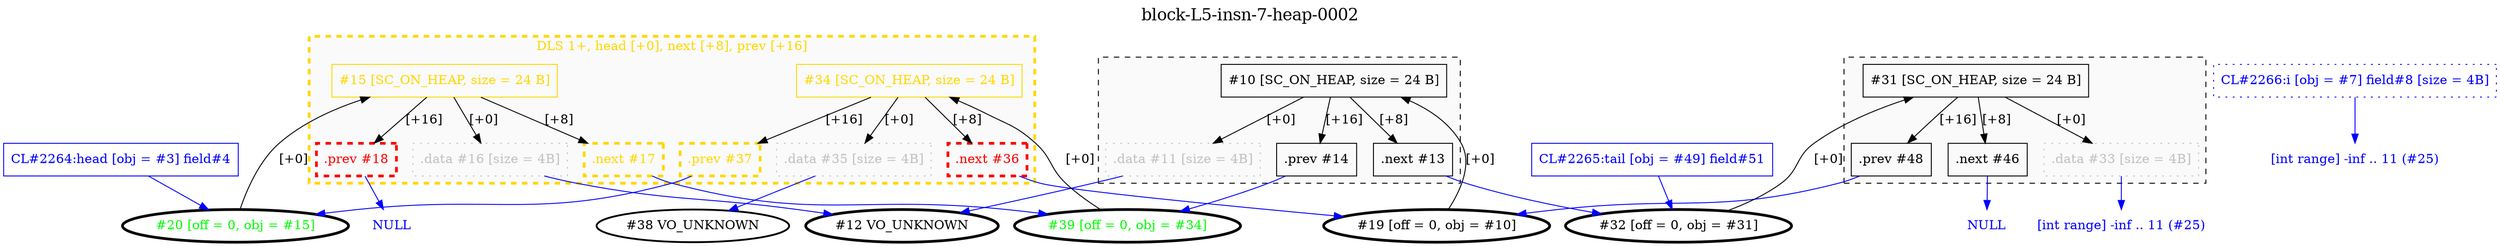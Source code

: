 digraph "block-L5-insn-7-heap-0002" {
	label=<<FONT POINT-SIZE="18">block-L5-insn-7-heap-0002</FONT>>;
	clusterrank=local;
	labelloc=t;
	"3" [shape=box, color=blue, fontcolor=blue, label="CL#2264:head [obj = #3] field#4"];
	"7" [shape=box, color=blue, fontcolor=blue, style=dotted, label="CL#2266:i [obj = #7] field#8 [size = 4B]"];
subgraph "cluster1" {
	rank=same;
	label="";
	color=black;
	fontcolor=black;
	bgcolor=gray98;
	style=dashed;
	penwidth=1.0;
	"10" [shape=box, color=black, fontcolor=black, label="#10 [SC_ON_HEAP, size = 24 B]"];
	"11" [shape=box, color=gray, fontcolor=gray, style=dotted, label=".data #11 [size = 4B]"];
	"10" -> "11" [color=black, fontcolor=black, label="[+0]"];
	"13" [shape=box, color=black, fontcolor=black, label=".next #13"];
	"10" -> "13" [color=black, fontcolor=black, label="[+8]"];
	"14" [shape=box, color=black, fontcolor=black, label=".prev #14"];
	"10" -> "14" [color=black, fontcolor=black, label="[+16]"];
}
subgraph "cluster2" {
	rank=same;
	label="";
	color=black;
	fontcolor=black;
	bgcolor=gray98;
	style=dashed;
	penwidth=1.0;
	"31" [shape=box, color=black, fontcolor=black, label="#31 [SC_ON_HEAP, size = 24 B]"];
	"33" [shape=box, color=gray, fontcolor=gray, style=dotted, label=".data #33 [size = 4B]"];
	"31" -> "33" [color=black, fontcolor=black, label="[+0]"];
	"46" [shape=box, color=black, fontcolor=black, label=".next #46"];
	"31" -> "46" [color=black, fontcolor=black, label="[+8]"];
	"48" [shape=box, color=black, fontcolor=black, label=".prev #48"];
	"31" -> "48" [color=black, fontcolor=black, label="[+16]"];
}
subgraph "cluster3" {
	rank=same;
	label="DLS 1+, head [+0], next [+8], prev [+16]";
	color=gold;
	fontcolor=gold;
	bgcolor=gray98;
	style=dashed;
	penwidth=3.0;
	"34" [shape=box, color=gold, fontcolor=gold, label="#34 [SC_ON_HEAP, size = 24 B]"];
	"35" [shape=box, color=gray, fontcolor=gray, style=dotted, label=".data #35 [size = 4B]"];
	"34" -> "35" [color=black, fontcolor=black, label="[+0]"];
	"36" [shape=box, color=red, fontcolor=red, penwidth=3.0, style=dashed, label=".next #36"];
	"34" -> "36" [color=black, fontcolor=black, label="[+8]"];
	"37" [shape=box, color=gold, fontcolor=gold, penwidth=3.0, style=dashed, label=".prev #37"];
	"34" -> "37" [color=black, fontcolor=black, label="[+16]"];
	"15" [shape=box, color=gold, fontcolor=gold, label="#15 [SC_ON_HEAP, size = 24 B]"];
	"16" [shape=box, color=gray, fontcolor=gray, style=dotted, label=".data #16 [size = 4B]"];
	"15" -> "16" [color=black, fontcolor=black, label="[+0]"];
	"17" [shape=box, color=gold, fontcolor=gold, penwidth=3.0, style=dashed, label=".next #17"];
	"15" -> "17" [color=black, fontcolor=black, label="[+8]"];
	"18" [shape=box, color=red, fontcolor=red, penwidth=3.0, style=dashed, label=".prev #18"];
	"15" -> "18" [color=black, fontcolor=black, label="[+16]"];
}
	"49" [shape=box, color=blue, fontcolor=blue, label="CL#2265:tail [obj = #49] field#51"];
	"12" [shape=ellipse, penwidth=3, fontcolor=black, label="#12 VO_UNKNOWN"];
	"19" [shape=ellipse, penwidth=3, fontcolor=black, label="#19 [off = 0, obj = #10]"];
	"19" -> "10" [color=black, fontcolor=black, label="[+0]"];
	"20" [shape=ellipse, penwidth=3, fontcolor=green, label="#20 [off = 0, obj = #15]"];
	"20" -> "15" [color=black, fontcolor=black, label="[+0]"];
	"32" [shape=ellipse, penwidth=3, fontcolor=black, label="#32 [off = 0, obj = #31]"];
	"32" -> "31" [color=black, fontcolor=black, label="[+0]"];
	"38" [shape=ellipse, penwidth=2, fontcolor=black, label="#38 VO_UNKNOWN"];
	"39" [shape=ellipse, penwidth=3, fontcolor=green, label="#39 [off = 0, obj = #34]"];
	"39" -> "34" [color=black, fontcolor=black, label="[+0]"];
	"3" -> "20" [color=blue, fontcolor=blue];
	"lonely4" [shape=plaintext, fontcolor=blue, label="[int range] -inf .. 11 (#25)"];
	"7" -> "lonely4" [color=blue, fontcolor=blue];
	"11" -> "12" [color=blue, fontcolor=blue];
	"13" -> "32" [color=blue, fontcolor=blue];
	"14" -> "39" [color=blue, fontcolor=blue];
	"16" -> "12" [color=blue, fontcolor=blue];
	"17" -> "39" [color=blue, fontcolor=blue];
	"lonely5" [shape=plaintext, fontcolor=blue, label="NULL"];
	"18" -> "lonely5" [color=blue, fontcolor=blue];
	"lonely6" [shape=plaintext, fontcolor=blue, label="[int range] -inf .. 11 (#25)"];
	"33" -> "lonely6" [color=blue, fontcolor=blue];
	"lonely7" [shape=plaintext, fontcolor=blue, label="NULL"];
	"46" -> "lonely7" [color=blue, fontcolor=blue];
	"48" -> "19" [color=blue, fontcolor=blue];
	"35" -> "38" [color=blue, fontcolor=blue];
	"36" -> "19" [color=blue, fontcolor=blue];
	"37" -> "20" [color=blue, fontcolor=blue];
	"49" -> "32" [color=blue, fontcolor=blue];
}
